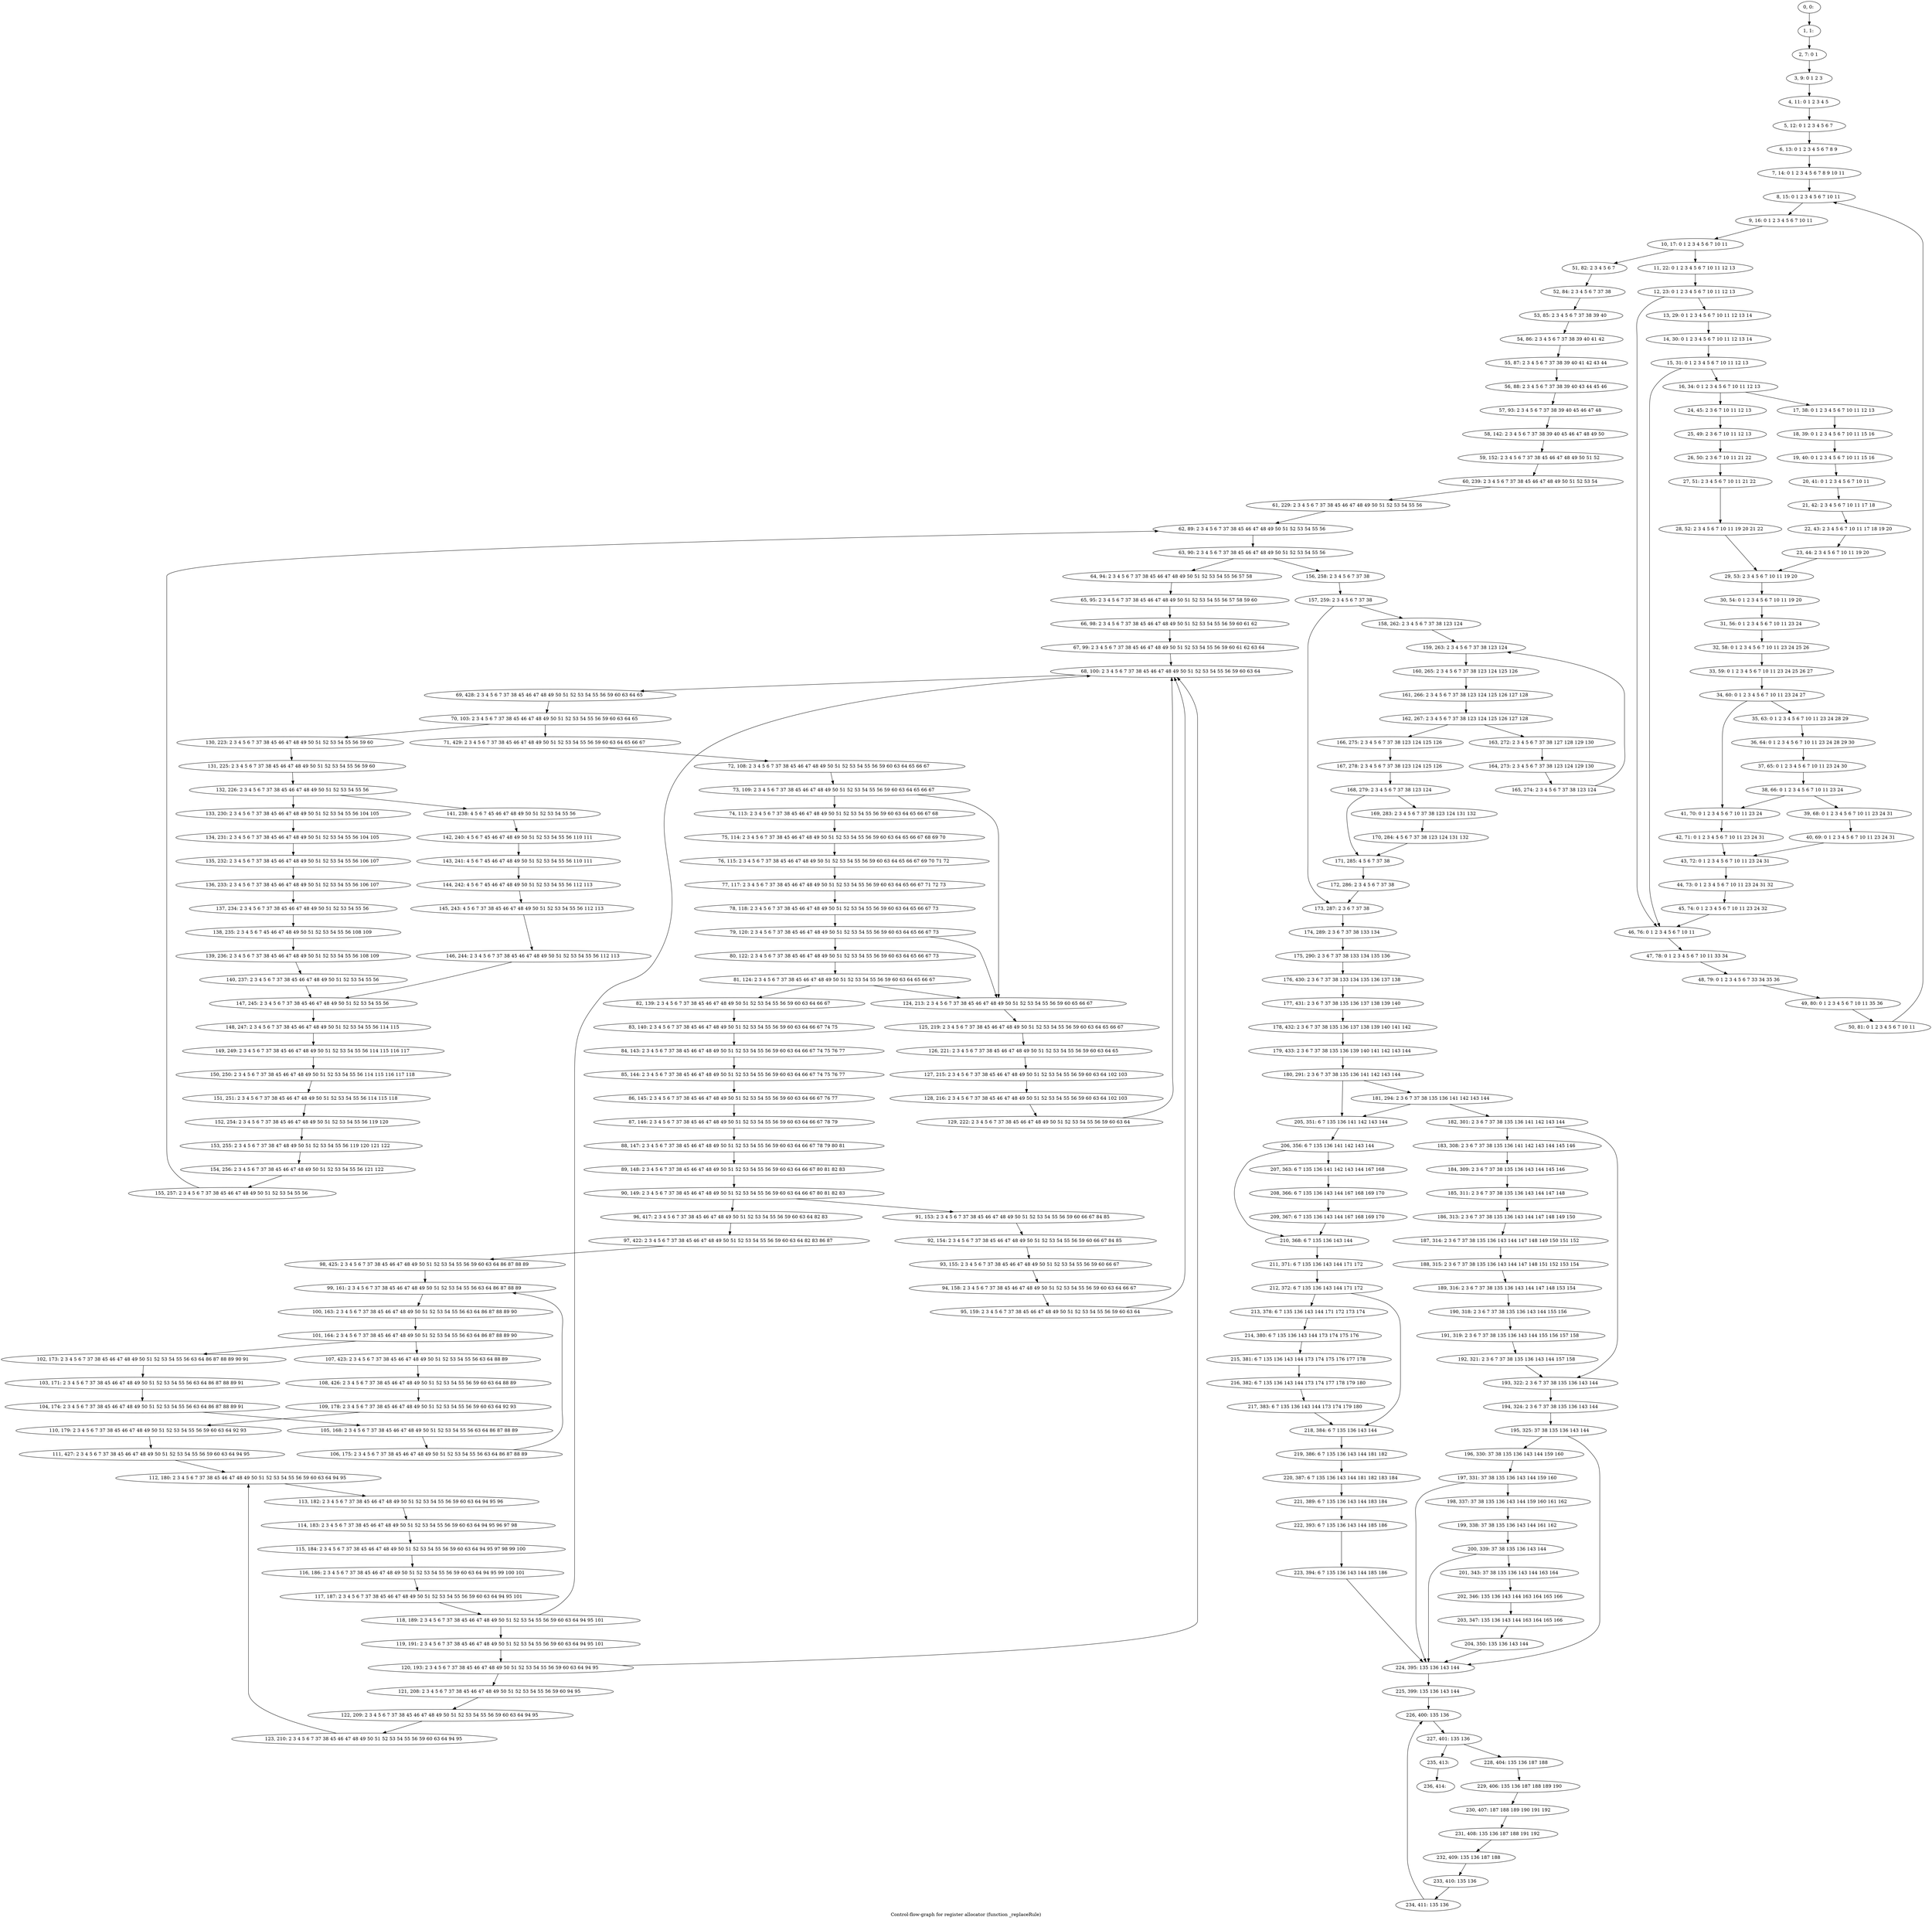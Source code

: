 digraph G {
graph [label="Control-flow-graph for register allocator (function _replaceRule)"]
0[label="0, 0: "];
1[label="1, 1: "];
2[label="2, 7: 0 1 "];
3[label="3, 9: 0 1 2 3 "];
4[label="4, 11: 0 1 2 3 4 5 "];
5[label="5, 12: 0 1 2 3 4 5 6 7 "];
6[label="6, 13: 0 1 2 3 4 5 6 7 8 9 "];
7[label="7, 14: 0 1 2 3 4 5 6 7 8 9 10 11 "];
8[label="8, 15: 0 1 2 3 4 5 6 7 10 11 "];
9[label="9, 16: 0 1 2 3 4 5 6 7 10 11 "];
10[label="10, 17: 0 1 2 3 4 5 6 7 10 11 "];
11[label="11, 22: 0 1 2 3 4 5 6 7 10 11 12 13 "];
12[label="12, 23: 0 1 2 3 4 5 6 7 10 11 12 13 "];
13[label="13, 29: 0 1 2 3 4 5 6 7 10 11 12 13 14 "];
14[label="14, 30: 0 1 2 3 4 5 6 7 10 11 12 13 14 "];
15[label="15, 31: 0 1 2 3 4 5 6 7 10 11 12 13 "];
16[label="16, 34: 0 1 2 3 4 5 6 7 10 11 12 13 "];
17[label="17, 38: 0 1 2 3 4 5 6 7 10 11 12 13 "];
18[label="18, 39: 0 1 2 3 4 5 6 7 10 11 15 16 "];
19[label="19, 40: 0 1 2 3 4 5 6 7 10 11 15 16 "];
20[label="20, 41: 0 1 2 3 4 5 6 7 10 11 "];
21[label="21, 42: 2 3 4 5 6 7 10 11 17 18 "];
22[label="22, 43: 2 3 4 5 6 7 10 11 17 18 19 20 "];
23[label="23, 44: 2 3 4 5 6 7 10 11 19 20 "];
24[label="24, 45: 2 3 6 7 10 11 12 13 "];
25[label="25, 49: 2 3 6 7 10 11 12 13 "];
26[label="26, 50: 2 3 6 7 10 11 21 22 "];
27[label="27, 51: 2 3 4 5 6 7 10 11 21 22 "];
28[label="28, 52: 2 3 4 5 6 7 10 11 19 20 21 22 "];
29[label="29, 53: 2 3 4 5 6 7 10 11 19 20 "];
30[label="30, 54: 0 1 2 3 4 5 6 7 10 11 19 20 "];
31[label="31, 56: 0 1 2 3 4 5 6 7 10 11 23 24 "];
32[label="32, 58: 0 1 2 3 4 5 6 7 10 11 23 24 25 26 "];
33[label="33, 59: 0 1 2 3 4 5 6 7 10 11 23 24 25 26 27 "];
34[label="34, 60: 0 1 2 3 4 5 6 7 10 11 23 24 27 "];
35[label="35, 63: 0 1 2 3 4 5 6 7 10 11 23 24 28 29 "];
36[label="36, 64: 0 1 2 3 4 5 6 7 10 11 23 24 28 29 30 "];
37[label="37, 65: 0 1 2 3 4 5 6 7 10 11 23 24 30 "];
38[label="38, 66: 0 1 2 3 4 5 6 7 10 11 23 24 "];
39[label="39, 68: 0 1 2 3 4 5 6 7 10 11 23 24 31 "];
40[label="40, 69: 0 1 2 3 4 5 6 7 10 11 23 24 31 "];
41[label="41, 70: 0 1 2 3 4 5 6 7 10 11 23 24 "];
42[label="42, 71: 0 1 2 3 4 5 6 7 10 11 23 24 31 "];
43[label="43, 72: 0 1 2 3 4 5 6 7 10 11 23 24 31 "];
44[label="44, 73: 0 1 2 3 4 5 6 7 10 11 23 24 31 32 "];
45[label="45, 74: 0 1 2 3 4 5 6 7 10 11 23 24 32 "];
46[label="46, 76: 0 1 2 3 4 5 6 7 10 11 "];
47[label="47, 78: 0 1 2 3 4 5 6 7 10 11 33 34 "];
48[label="48, 79: 0 1 2 3 4 5 6 7 33 34 35 36 "];
49[label="49, 80: 0 1 2 3 4 5 6 7 10 11 35 36 "];
50[label="50, 81: 0 1 2 3 4 5 6 7 10 11 "];
51[label="51, 82: 2 3 4 5 6 7 "];
52[label="52, 84: 2 3 4 5 6 7 37 38 "];
53[label="53, 85: 2 3 4 5 6 7 37 38 39 40 "];
54[label="54, 86: 2 3 4 5 6 7 37 38 39 40 41 42 "];
55[label="55, 87: 2 3 4 5 6 7 37 38 39 40 41 42 43 44 "];
56[label="56, 88: 2 3 4 5 6 7 37 38 39 40 43 44 45 46 "];
57[label="57, 93: 2 3 4 5 6 7 37 38 39 40 45 46 47 48 "];
58[label="58, 142: 2 3 4 5 6 7 37 38 39 40 45 46 47 48 49 50 "];
59[label="59, 152: 2 3 4 5 6 7 37 38 45 46 47 48 49 50 51 52 "];
60[label="60, 239: 2 3 4 5 6 7 37 38 45 46 47 48 49 50 51 52 53 54 "];
61[label="61, 229: 2 3 4 5 6 7 37 38 45 46 47 48 49 50 51 52 53 54 55 56 "];
62[label="62, 89: 2 3 4 5 6 7 37 38 45 46 47 48 49 50 51 52 53 54 55 56 "];
63[label="63, 90: 2 3 4 5 6 7 37 38 45 46 47 48 49 50 51 52 53 54 55 56 "];
64[label="64, 94: 2 3 4 5 6 7 37 38 45 46 47 48 49 50 51 52 53 54 55 56 57 58 "];
65[label="65, 95: 2 3 4 5 6 7 37 38 45 46 47 48 49 50 51 52 53 54 55 56 57 58 59 60 "];
66[label="66, 98: 2 3 4 5 6 7 37 38 45 46 47 48 49 50 51 52 53 54 55 56 59 60 61 62 "];
67[label="67, 99: 2 3 4 5 6 7 37 38 45 46 47 48 49 50 51 52 53 54 55 56 59 60 61 62 63 64 "];
68[label="68, 100: 2 3 4 5 6 7 37 38 45 46 47 48 49 50 51 52 53 54 55 56 59 60 63 64 "];
69[label="69, 428: 2 3 4 5 6 7 37 38 45 46 47 48 49 50 51 52 53 54 55 56 59 60 63 64 65 "];
70[label="70, 103: 2 3 4 5 6 7 37 38 45 46 47 48 49 50 51 52 53 54 55 56 59 60 63 64 65 "];
71[label="71, 429: 2 3 4 5 6 7 37 38 45 46 47 48 49 50 51 52 53 54 55 56 59 60 63 64 65 66 67 "];
72[label="72, 108: 2 3 4 5 6 7 37 38 45 46 47 48 49 50 51 52 53 54 55 56 59 60 63 64 65 66 67 "];
73[label="73, 109: 2 3 4 5 6 7 37 38 45 46 47 48 49 50 51 52 53 54 55 56 59 60 63 64 65 66 67 "];
74[label="74, 113: 2 3 4 5 6 7 37 38 45 46 47 48 49 50 51 52 53 54 55 56 59 60 63 64 65 66 67 68 "];
75[label="75, 114: 2 3 4 5 6 7 37 38 45 46 47 48 49 50 51 52 53 54 55 56 59 60 63 64 65 66 67 68 69 70 "];
76[label="76, 115: 2 3 4 5 6 7 37 38 45 46 47 48 49 50 51 52 53 54 55 56 59 60 63 64 65 66 67 69 70 71 72 "];
77[label="77, 117: 2 3 4 5 6 7 37 38 45 46 47 48 49 50 51 52 53 54 55 56 59 60 63 64 65 66 67 71 72 73 "];
78[label="78, 118: 2 3 4 5 6 7 37 38 45 46 47 48 49 50 51 52 53 54 55 56 59 60 63 64 65 66 67 73 "];
79[label="79, 120: 2 3 4 5 6 7 37 38 45 46 47 48 49 50 51 52 53 54 55 56 59 60 63 64 65 66 67 73 "];
80[label="80, 122: 2 3 4 5 6 7 37 38 45 46 47 48 49 50 51 52 53 54 55 56 59 60 63 64 65 66 67 73 "];
81[label="81, 124: 2 3 4 5 6 7 37 38 45 46 47 48 49 50 51 52 53 54 55 56 59 60 63 64 65 66 67 "];
82[label="82, 139: 2 3 4 5 6 7 37 38 45 46 47 48 49 50 51 52 53 54 55 56 59 60 63 64 66 67 "];
83[label="83, 140: 2 3 4 5 6 7 37 38 45 46 47 48 49 50 51 52 53 54 55 56 59 60 63 64 66 67 74 75 "];
84[label="84, 143: 2 3 4 5 6 7 37 38 45 46 47 48 49 50 51 52 53 54 55 56 59 60 63 64 66 67 74 75 76 77 "];
85[label="85, 144: 2 3 4 5 6 7 37 38 45 46 47 48 49 50 51 52 53 54 55 56 59 60 63 64 66 67 74 75 76 77 "];
86[label="86, 145: 2 3 4 5 6 7 37 38 45 46 47 48 49 50 51 52 53 54 55 56 59 60 63 64 66 67 76 77 "];
87[label="87, 146: 2 3 4 5 6 7 37 38 45 46 47 48 49 50 51 52 53 54 55 56 59 60 63 64 66 67 78 79 "];
88[label="88, 147: 2 3 4 5 6 7 37 38 45 46 47 48 49 50 51 52 53 54 55 56 59 60 63 64 66 67 78 79 80 81 "];
89[label="89, 148: 2 3 4 5 6 7 37 38 45 46 47 48 49 50 51 52 53 54 55 56 59 60 63 64 66 67 80 81 82 83 "];
90[label="90, 149: 2 3 4 5 6 7 37 38 45 46 47 48 49 50 51 52 53 54 55 56 59 60 63 64 66 67 80 81 82 83 "];
91[label="91, 153: 2 3 4 5 6 7 37 38 45 46 47 48 49 50 51 52 53 54 55 56 59 60 66 67 84 85 "];
92[label="92, 154: 2 3 4 5 6 7 37 38 45 46 47 48 49 50 51 52 53 54 55 56 59 60 66 67 84 85 "];
93[label="93, 155: 2 3 4 5 6 7 37 38 45 46 47 48 49 50 51 52 53 54 55 56 59 60 66 67 "];
94[label="94, 158: 2 3 4 5 6 7 37 38 45 46 47 48 49 50 51 52 53 54 55 56 59 60 63 64 66 67 "];
95[label="95, 159: 2 3 4 5 6 7 37 38 45 46 47 48 49 50 51 52 53 54 55 56 59 60 63 64 "];
96[label="96, 417: 2 3 4 5 6 7 37 38 45 46 47 48 49 50 51 52 53 54 55 56 59 60 63 64 82 83 "];
97[label="97, 422: 2 3 4 5 6 7 37 38 45 46 47 48 49 50 51 52 53 54 55 56 59 60 63 64 82 83 86 87 "];
98[label="98, 425: 2 3 4 5 6 7 37 38 45 46 47 48 49 50 51 52 53 54 55 56 59 60 63 64 86 87 88 89 "];
99[label="99, 161: 2 3 4 5 6 7 37 38 45 46 47 48 49 50 51 52 53 54 55 56 63 64 86 87 88 89 "];
100[label="100, 163: 2 3 4 5 6 7 37 38 45 46 47 48 49 50 51 52 53 54 55 56 63 64 86 87 88 89 90 "];
101[label="101, 164: 2 3 4 5 6 7 37 38 45 46 47 48 49 50 51 52 53 54 55 56 63 64 86 87 88 89 90 "];
102[label="102, 173: 2 3 4 5 6 7 37 38 45 46 47 48 49 50 51 52 53 54 55 56 63 64 86 87 88 89 90 91 "];
103[label="103, 171: 2 3 4 5 6 7 37 38 45 46 47 48 49 50 51 52 53 54 55 56 63 64 86 87 88 89 91 "];
104[label="104, 174: 2 3 4 5 6 7 37 38 45 46 47 48 49 50 51 52 53 54 55 56 63 64 86 87 88 89 91 "];
105[label="105, 168: 2 3 4 5 6 7 37 38 45 46 47 48 49 50 51 52 53 54 55 56 63 64 86 87 88 89 "];
106[label="106, 175: 2 3 4 5 6 7 37 38 45 46 47 48 49 50 51 52 53 54 55 56 63 64 86 87 88 89 "];
107[label="107, 423: 2 3 4 5 6 7 37 38 45 46 47 48 49 50 51 52 53 54 55 56 63 64 88 89 "];
108[label="108, 426: 2 3 4 5 6 7 37 38 45 46 47 48 49 50 51 52 53 54 55 56 59 60 63 64 88 89 "];
109[label="109, 178: 2 3 4 5 6 7 37 38 45 46 47 48 49 50 51 52 53 54 55 56 59 60 63 64 92 93 "];
110[label="110, 179: 2 3 4 5 6 7 37 38 45 46 47 48 49 50 51 52 53 54 55 56 59 60 63 64 92 93 "];
111[label="111, 427: 2 3 4 5 6 7 37 38 45 46 47 48 49 50 51 52 53 54 55 56 59 60 63 64 94 95 "];
112[label="112, 180: 2 3 4 5 6 7 37 38 45 46 47 48 49 50 51 52 53 54 55 56 59 60 63 64 94 95 "];
113[label="113, 182: 2 3 4 5 6 7 37 38 45 46 47 48 49 50 51 52 53 54 55 56 59 60 63 64 94 95 96 "];
114[label="114, 183: 2 3 4 5 6 7 37 38 45 46 47 48 49 50 51 52 53 54 55 56 59 60 63 64 94 95 96 97 98 "];
115[label="115, 184: 2 3 4 5 6 7 37 38 45 46 47 48 49 50 51 52 53 54 55 56 59 60 63 64 94 95 97 98 99 100 "];
116[label="116, 186: 2 3 4 5 6 7 37 38 45 46 47 48 49 50 51 52 53 54 55 56 59 60 63 64 94 95 99 100 101 "];
117[label="117, 187: 2 3 4 5 6 7 37 38 45 46 47 48 49 50 51 52 53 54 55 56 59 60 63 64 94 95 101 "];
118[label="118, 189: 2 3 4 5 6 7 37 38 45 46 47 48 49 50 51 52 53 54 55 56 59 60 63 64 94 95 101 "];
119[label="119, 191: 2 3 4 5 6 7 37 38 45 46 47 48 49 50 51 52 53 54 55 56 59 60 63 64 94 95 101 "];
120[label="120, 193: 2 3 4 5 6 7 37 38 45 46 47 48 49 50 51 52 53 54 55 56 59 60 63 64 94 95 "];
121[label="121, 208: 2 3 4 5 6 7 37 38 45 46 47 48 49 50 51 52 53 54 55 56 59 60 94 95 "];
122[label="122, 209: 2 3 4 5 6 7 37 38 45 46 47 48 49 50 51 52 53 54 55 56 59 60 63 64 94 95 "];
123[label="123, 210: 2 3 4 5 6 7 37 38 45 46 47 48 49 50 51 52 53 54 55 56 59 60 63 64 94 95 "];
124[label="124, 213: 2 3 4 5 6 7 37 38 45 46 47 48 49 50 51 52 53 54 55 56 59 60 65 66 67 "];
125[label="125, 219: 2 3 4 5 6 7 37 38 45 46 47 48 49 50 51 52 53 54 55 56 59 60 63 64 65 66 67 "];
126[label="126, 221: 2 3 4 5 6 7 37 38 45 46 47 48 49 50 51 52 53 54 55 56 59 60 63 64 65 "];
127[label="127, 215: 2 3 4 5 6 7 37 38 45 46 47 48 49 50 51 52 53 54 55 56 59 60 63 64 102 103 "];
128[label="128, 216: 2 3 4 5 6 7 37 38 45 46 47 48 49 50 51 52 53 54 55 56 59 60 63 64 102 103 "];
129[label="129, 222: 2 3 4 5 6 7 37 38 45 46 47 48 49 50 51 52 53 54 55 56 59 60 63 64 "];
130[label="130, 223: 2 3 4 5 6 7 37 38 45 46 47 48 49 50 51 52 53 54 55 56 59 60 "];
131[label="131, 225: 2 3 4 5 6 7 37 38 45 46 47 48 49 50 51 52 53 54 55 56 59 60 "];
132[label="132, 226: 2 3 4 5 6 7 37 38 45 46 47 48 49 50 51 52 53 54 55 56 "];
133[label="133, 230: 2 3 4 5 6 7 37 38 45 46 47 48 49 50 51 52 53 54 55 56 104 105 "];
134[label="134, 231: 2 3 4 5 6 7 37 38 45 46 47 48 49 50 51 52 53 54 55 56 104 105 "];
135[label="135, 232: 2 3 4 5 6 7 37 38 45 46 47 48 49 50 51 52 53 54 55 56 106 107 "];
136[label="136, 233: 2 3 4 5 6 7 37 38 45 46 47 48 49 50 51 52 53 54 55 56 106 107 "];
137[label="137, 234: 2 3 4 5 6 7 37 38 45 46 47 48 49 50 51 52 53 54 55 56 "];
138[label="138, 235: 2 3 4 5 6 7 45 46 47 48 49 50 51 52 53 54 55 56 108 109 "];
139[label="139, 236: 2 3 4 5 6 7 37 38 45 46 47 48 49 50 51 52 53 54 55 56 108 109 "];
140[label="140, 237: 2 3 4 5 6 7 37 38 45 46 47 48 49 50 51 52 53 54 55 56 "];
141[label="141, 238: 4 5 6 7 45 46 47 48 49 50 51 52 53 54 55 56 "];
142[label="142, 240: 4 5 6 7 45 46 47 48 49 50 51 52 53 54 55 56 110 111 "];
143[label="143, 241: 4 5 6 7 45 46 47 48 49 50 51 52 53 54 55 56 110 111 "];
144[label="144, 242: 4 5 6 7 45 46 47 48 49 50 51 52 53 54 55 56 112 113 "];
145[label="145, 243: 4 5 6 7 37 38 45 46 47 48 49 50 51 52 53 54 55 56 112 113 "];
146[label="146, 244: 2 3 4 5 6 7 37 38 45 46 47 48 49 50 51 52 53 54 55 56 112 113 "];
147[label="147, 245: 2 3 4 5 6 7 37 38 45 46 47 48 49 50 51 52 53 54 55 56 "];
148[label="148, 247: 2 3 4 5 6 7 37 38 45 46 47 48 49 50 51 52 53 54 55 56 114 115 "];
149[label="149, 249: 2 3 4 5 6 7 37 38 45 46 47 48 49 50 51 52 53 54 55 56 114 115 116 117 "];
150[label="150, 250: 2 3 4 5 6 7 37 38 45 46 47 48 49 50 51 52 53 54 55 56 114 115 116 117 118 "];
151[label="151, 251: 2 3 4 5 6 7 37 38 45 46 47 48 49 50 51 52 53 54 55 56 114 115 118 "];
152[label="152, 254: 2 3 4 5 6 7 37 38 45 46 47 48 49 50 51 52 53 54 55 56 119 120 "];
153[label="153, 255: 2 3 4 5 6 7 37 38 47 48 49 50 51 52 53 54 55 56 119 120 121 122 "];
154[label="154, 256: 2 3 4 5 6 7 37 38 45 46 47 48 49 50 51 52 53 54 55 56 121 122 "];
155[label="155, 257: 2 3 4 5 6 7 37 38 45 46 47 48 49 50 51 52 53 54 55 56 "];
156[label="156, 258: 2 3 4 5 6 7 37 38 "];
157[label="157, 259: 2 3 4 5 6 7 37 38 "];
158[label="158, 262: 2 3 4 5 6 7 37 38 123 124 "];
159[label="159, 263: 2 3 4 5 6 7 37 38 123 124 "];
160[label="160, 265: 2 3 4 5 6 7 37 38 123 124 125 126 "];
161[label="161, 266: 2 3 4 5 6 7 37 38 123 124 125 126 127 128 "];
162[label="162, 267: 2 3 4 5 6 7 37 38 123 124 125 126 127 128 "];
163[label="163, 272: 2 3 4 5 6 7 37 38 127 128 129 130 "];
164[label="164, 273: 2 3 4 5 6 7 37 38 123 124 129 130 "];
165[label="165, 274: 2 3 4 5 6 7 37 38 123 124 "];
166[label="166, 275: 2 3 4 5 6 7 37 38 123 124 125 126 "];
167[label="167, 278: 2 3 4 5 6 7 37 38 123 124 125 126 "];
168[label="168, 279: 2 3 4 5 6 7 37 38 123 124 "];
169[label="169, 283: 2 3 4 5 6 7 37 38 123 124 131 132 "];
170[label="170, 284: 4 5 6 7 37 38 123 124 131 132 "];
171[label="171, 285: 4 5 6 7 37 38 "];
172[label="172, 286: 2 3 4 5 6 7 37 38 "];
173[label="173, 287: 2 3 6 7 37 38 "];
174[label="174, 289: 2 3 6 7 37 38 133 134 "];
175[label="175, 290: 2 3 6 7 37 38 133 134 135 136 "];
176[label="176, 430: 2 3 6 7 37 38 133 134 135 136 137 138 "];
177[label="177, 431: 2 3 6 7 37 38 135 136 137 138 139 140 "];
178[label="178, 432: 2 3 6 7 37 38 135 136 137 138 139 140 141 142 "];
179[label="179, 433: 2 3 6 7 37 38 135 136 139 140 141 142 143 144 "];
180[label="180, 291: 2 3 6 7 37 38 135 136 141 142 143 144 "];
181[label="181, 294: 2 3 6 7 37 38 135 136 141 142 143 144 "];
182[label="182, 301: 2 3 6 7 37 38 135 136 141 142 143 144 "];
183[label="183, 308: 2 3 6 7 37 38 135 136 141 142 143 144 145 146 "];
184[label="184, 309: 2 3 6 7 37 38 135 136 143 144 145 146 "];
185[label="185, 311: 2 3 6 7 37 38 135 136 143 144 147 148 "];
186[label="186, 313: 2 3 6 7 37 38 135 136 143 144 147 148 149 150 "];
187[label="187, 314: 2 3 6 7 37 38 135 136 143 144 147 148 149 150 151 152 "];
188[label="188, 315: 2 3 6 7 37 38 135 136 143 144 147 148 151 152 153 154 "];
189[label="189, 316: 2 3 6 7 37 38 135 136 143 144 147 148 153 154 "];
190[label="190, 318: 2 3 6 7 37 38 135 136 143 144 155 156 "];
191[label="191, 319: 2 3 6 7 37 38 135 136 143 144 155 156 157 158 "];
192[label="192, 321: 2 3 6 7 37 38 135 136 143 144 157 158 "];
193[label="193, 322: 2 3 6 7 37 38 135 136 143 144 "];
194[label="194, 324: 2 3 6 7 37 38 135 136 143 144 "];
195[label="195, 325: 37 38 135 136 143 144 "];
196[label="196, 330: 37 38 135 136 143 144 159 160 "];
197[label="197, 331: 37 38 135 136 143 144 159 160 "];
198[label="198, 337: 37 38 135 136 143 144 159 160 161 162 "];
199[label="199, 338: 37 38 135 136 143 144 161 162 "];
200[label="200, 339: 37 38 135 136 143 144 "];
201[label="201, 343: 37 38 135 136 143 144 163 164 "];
202[label="202, 346: 135 136 143 144 163 164 165 166 "];
203[label="203, 347: 135 136 143 144 163 164 165 166 "];
204[label="204, 350: 135 136 143 144 "];
205[label="205, 351: 6 7 135 136 141 142 143 144 "];
206[label="206, 356: 6 7 135 136 141 142 143 144 "];
207[label="207, 363: 6 7 135 136 141 142 143 144 167 168 "];
208[label="208, 366: 6 7 135 136 143 144 167 168 169 170 "];
209[label="209, 367: 6 7 135 136 143 144 167 168 169 170 "];
210[label="210, 368: 6 7 135 136 143 144 "];
211[label="211, 371: 6 7 135 136 143 144 171 172 "];
212[label="212, 372: 6 7 135 136 143 144 171 172 "];
213[label="213, 378: 6 7 135 136 143 144 171 172 173 174 "];
214[label="214, 380: 6 7 135 136 143 144 173 174 175 176 "];
215[label="215, 381: 6 7 135 136 143 144 173 174 175 176 177 178 "];
216[label="216, 382: 6 7 135 136 143 144 173 174 177 178 179 180 "];
217[label="217, 383: 6 7 135 136 143 144 173 174 179 180 "];
218[label="218, 384: 6 7 135 136 143 144 "];
219[label="219, 386: 6 7 135 136 143 144 181 182 "];
220[label="220, 387: 6 7 135 136 143 144 181 182 183 184 "];
221[label="221, 389: 6 7 135 136 143 144 183 184 "];
222[label="222, 393: 6 7 135 136 143 144 185 186 "];
223[label="223, 394: 6 7 135 136 143 144 185 186 "];
224[label="224, 395: 135 136 143 144 "];
225[label="225, 399: 135 136 143 144 "];
226[label="226, 400: 135 136 "];
227[label="227, 401: 135 136 "];
228[label="228, 404: 135 136 187 188 "];
229[label="229, 406: 135 136 187 188 189 190 "];
230[label="230, 407: 187 188 189 190 191 192 "];
231[label="231, 408: 135 136 187 188 191 192 "];
232[label="232, 409: 135 136 187 188 "];
233[label="233, 410: 135 136 "];
234[label="234, 411: 135 136 "];
235[label="235, 413: "];
236[label="236, 414: "];
0->1 ;
1->2 ;
2->3 ;
3->4 ;
4->5 ;
5->6 ;
6->7 ;
7->8 ;
8->9 ;
9->10 ;
10->11 ;
10->51 ;
11->12 ;
12->13 ;
12->46 ;
13->14 ;
14->15 ;
15->16 ;
15->46 ;
16->17 ;
16->24 ;
17->18 ;
18->19 ;
19->20 ;
20->21 ;
21->22 ;
22->23 ;
23->29 ;
24->25 ;
25->26 ;
26->27 ;
27->28 ;
28->29 ;
29->30 ;
30->31 ;
31->32 ;
32->33 ;
33->34 ;
34->35 ;
34->41 ;
35->36 ;
36->37 ;
37->38 ;
38->39 ;
38->41 ;
39->40 ;
40->43 ;
41->42 ;
42->43 ;
43->44 ;
44->45 ;
45->46 ;
46->47 ;
47->48 ;
48->49 ;
49->50 ;
50->8 ;
51->52 ;
52->53 ;
53->54 ;
54->55 ;
55->56 ;
56->57 ;
57->58 ;
58->59 ;
59->60 ;
60->61 ;
61->62 ;
62->63 ;
63->64 ;
63->156 ;
64->65 ;
65->66 ;
66->67 ;
67->68 ;
68->69 ;
69->70 ;
70->71 ;
70->130 ;
71->72 ;
72->73 ;
73->74 ;
73->124 ;
74->75 ;
75->76 ;
76->77 ;
77->78 ;
78->79 ;
79->80 ;
79->124 ;
80->81 ;
81->82 ;
81->124 ;
82->83 ;
83->84 ;
84->85 ;
85->86 ;
86->87 ;
87->88 ;
88->89 ;
89->90 ;
90->91 ;
90->96 ;
91->92 ;
92->93 ;
93->94 ;
94->95 ;
95->68 ;
96->97 ;
97->98 ;
98->99 ;
99->100 ;
100->101 ;
101->102 ;
101->107 ;
102->103 ;
103->104 ;
104->105 ;
105->106 ;
106->99 ;
107->108 ;
108->109 ;
109->110 ;
110->111 ;
111->112 ;
112->113 ;
113->114 ;
114->115 ;
115->116 ;
116->117 ;
117->118 ;
118->119 ;
118->68 ;
119->120 ;
120->121 ;
120->68 ;
121->122 ;
122->123 ;
123->112 ;
124->125 ;
125->126 ;
126->127 ;
127->128 ;
128->129 ;
129->68 ;
130->131 ;
131->132 ;
132->133 ;
132->141 ;
133->134 ;
134->135 ;
135->136 ;
136->137 ;
137->138 ;
138->139 ;
139->140 ;
140->147 ;
141->142 ;
142->143 ;
143->144 ;
144->145 ;
145->146 ;
146->147 ;
147->148 ;
148->149 ;
149->150 ;
150->151 ;
151->152 ;
152->153 ;
153->154 ;
154->155 ;
155->62 ;
156->157 ;
157->158 ;
157->173 ;
158->159 ;
159->160 ;
160->161 ;
161->162 ;
162->163 ;
162->166 ;
163->164 ;
164->165 ;
165->159 ;
166->167 ;
167->168 ;
168->169 ;
168->171 ;
169->170 ;
170->171 ;
171->172 ;
172->173 ;
173->174 ;
174->175 ;
175->176 ;
176->177 ;
177->178 ;
178->179 ;
179->180 ;
180->181 ;
180->205 ;
181->182 ;
181->205 ;
182->183 ;
182->193 ;
183->184 ;
184->185 ;
185->186 ;
186->187 ;
187->188 ;
188->189 ;
189->190 ;
190->191 ;
191->192 ;
192->193 ;
193->194 ;
194->195 ;
195->196 ;
195->224 ;
196->197 ;
197->198 ;
197->224 ;
198->199 ;
199->200 ;
200->201 ;
200->224 ;
201->202 ;
202->203 ;
203->204 ;
204->224 ;
205->206 ;
206->207 ;
206->210 ;
207->208 ;
208->209 ;
209->210 ;
210->211 ;
211->212 ;
212->213 ;
212->218 ;
213->214 ;
214->215 ;
215->216 ;
216->217 ;
217->218 ;
218->219 ;
219->220 ;
220->221 ;
221->222 ;
222->223 ;
223->224 ;
224->225 ;
225->226 ;
226->227 ;
227->228 ;
227->235 ;
228->229 ;
229->230 ;
230->231 ;
231->232 ;
232->233 ;
233->234 ;
234->226 ;
235->236 ;
}
